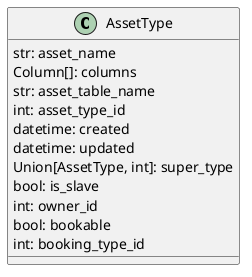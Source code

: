 @startuml asset_type_class

class AssetType {
    str: asset_name
    Column[]: columns
    str: asset_table_name
    int: asset_type_id
    datetime: created
    datetime: updated
    Union[AssetType, int]: super_type
    bool: is_slave
    int: owner_id
    bool: bookable
    int: booking_type_id
}

@enduml